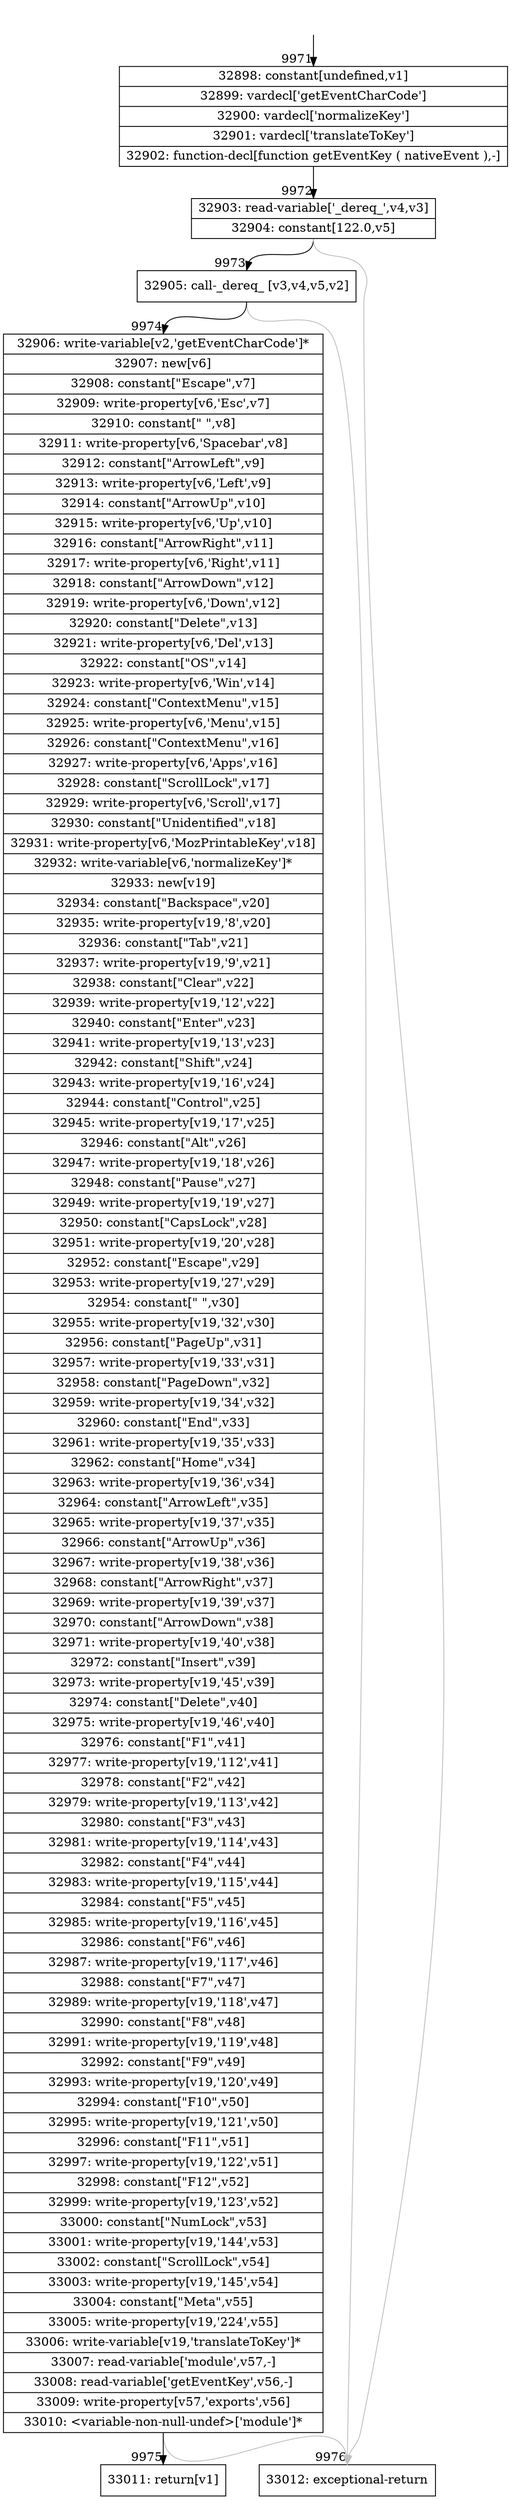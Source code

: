 digraph {
rankdir="TD"
BB_entry741[shape=none,label=""];
BB_entry741 -> BB9971 [tailport=s, headport=n, headlabel="    9971"]
BB9971 [shape=record label="{32898: constant[undefined,v1]|32899: vardecl['getEventCharCode']|32900: vardecl['normalizeKey']|32901: vardecl['translateToKey']|32902: function-decl[function getEventKey ( nativeEvent ),-]}" ] 
BB9971 -> BB9972 [tailport=s, headport=n, headlabel="      9972"]
BB9972 [shape=record label="{32903: read-variable['_dereq_',v4,v3]|32904: constant[122.0,v5]}" ] 
BB9972 -> BB9973 [tailport=s, headport=n, headlabel="      9973"]
BB9972 -> BB9976 [tailport=s, headport=n, color=gray, headlabel="      9976"]
BB9973 [shape=record label="{32905: call-_dereq_ [v3,v4,v5,v2]}" ] 
BB9973 -> BB9974 [tailport=s, headport=n, headlabel="      9974"]
BB9973 -> BB9976 [tailport=s, headport=n, color=gray]
BB9974 [shape=record label="{32906: write-variable[v2,'getEventCharCode']*|32907: new[v6]|32908: constant[\"Escape\",v7]|32909: write-property[v6,'Esc',v7]|32910: constant[\" \",v8]|32911: write-property[v6,'Spacebar',v8]|32912: constant[\"ArrowLeft\",v9]|32913: write-property[v6,'Left',v9]|32914: constant[\"ArrowUp\",v10]|32915: write-property[v6,'Up',v10]|32916: constant[\"ArrowRight\",v11]|32917: write-property[v6,'Right',v11]|32918: constant[\"ArrowDown\",v12]|32919: write-property[v6,'Down',v12]|32920: constant[\"Delete\",v13]|32921: write-property[v6,'Del',v13]|32922: constant[\"OS\",v14]|32923: write-property[v6,'Win',v14]|32924: constant[\"ContextMenu\",v15]|32925: write-property[v6,'Menu',v15]|32926: constant[\"ContextMenu\",v16]|32927: write-property[v6,'Apps',v16]|32928: constant[\"ScrollLock\",v17]|32929: write-property[v6,'Scroll',v17]|32930: constant[\"Unidentified\",v18]|32931: write-property[v6,'MozPrintableKey',v18]|32932: write-variable[v6,'normalizeKey']*|32933: new[v19]|32934: constant[\"Backspace\",v20]|32935: write-property[v19,'8',v20]|32936: constant[\"Tab\",v21]|32937: write-property[v19,'9',v21]|32938: constant[\"Clear\",v22]|32939: write-property[v19,'12',v22]|32940: constant[\"Enter\",v23]|32941: write-property[v19,'13',v23]|32942: constant[\"Shift\",v24]|32943: write-property[v19,'16',v24]|32944: constant[\"Control\",v25]|32945: write-property[v19,'17',v25]|32946: constant[\"Alt\",v26]|32947: write-property[v19,'18',v26]|32948: constant[\"Pause\",v27]|32949: write-property[v19,'19',v27]|32950: constant[\"CapsLock\",v28]|32951: write-property[v19,'20',v28]|32952: constant[\"Escape\",v29]|32953: write-property[v19,'27',v29]|32954: constant[\" \",v30]|32955: write-property[v19,'32',v30]|32956: constant[\"PageUp\",v31]|32957: write-property[v19,'33',v31]|32958: constant[\"PageDown\",v32]|32959: write-property[v19,'34',v32]|32960: constant[\"End\",v33]|32961: write-property[v19,'35',v33]|32962: constant[\"Home\",v34]|32963: write-property[v19,'36',v34]|32964: constant[\"ArrowLeft\",v35]|32965: write-property[v19,'37',v35]|32966: constant[\"ArrowUp\",v36]|32967: write-property[v19,'38',v36]|32968: constant[\"ArrowRight\",v37]|32969: write-property[v19,'39',v37]|32970: constant[\"ArrowDown\",v38]|32971: write-property[v19,'40',v38]|32972: constant[\"Insert\",v39]|32973: write-property[v19,'45',v39]|32974: constant[\"Delete\",v40]|32975: write-property[v19,'46',v40]|32976: constant[\"F1\",v41]|32977: write-property[v19,'112',v41]|32978: constant[\"F2\",v42]|32979: write-property[v19,'113',v42]|32980: constant[\"F3\",v43]|32981: write-property[v19,'114',v43]|32982: constant[\"F4\",v44]|32983: write-property[v19,'115',v44]|32984: constant[\"F5\",v45]|32985: write-property[v19,'116',v45]|32986: constant[\"F6\",v46]|32987: write-property[v19,'117',v46]|32988: constant[\"F7\",v47]|32989: write-property[v19,'118',v47]|32990: constant[\"F8\",v48]|32991: write-property[v19,'119',v48]|32992: constant[\"F9\",v49]|32993: write-property[v19,'120',v49]|32994: constant[\"F10\",v50]|32995: write-property[v19,'121',v50]|32996: constant[\"F11\",v51]|32997: write-property[v19,'122',v51]|32998: constant[\"F12\",v52]|32999: write-property[v19,'123',v52]|33000: constant[\"NumLock\",v53]|33001: write-property[v19,'144',v53]|33002: constant[\"ScrollLock\",v54]|33003: write-property[v19,'145',v54]|33004: constant[\"Meta\",v55]|33005: write-property[v19,'224',v55]|33006: write-variable[v19,'translateToKey']*|33007: read-variable['module',v57,-]|33008: read-variable['getEventKey',v56,-]|33009: write-property[v57,'exports',v56]|33010: \<variable-non-null-undef\>['module']*}" ] 
BB9974 -> BB9975 [tailport=s, headport=n, headlabel="      9975"]
BB9974 -> BB9976 [tailport=s, headport=n, color=gray]
BB9975 [shape=record label="{33011: return[v1]}" ] 
BB9976 [shape=record label="{33012: exceptional-return}" ] 
//#$~ 17792
}
